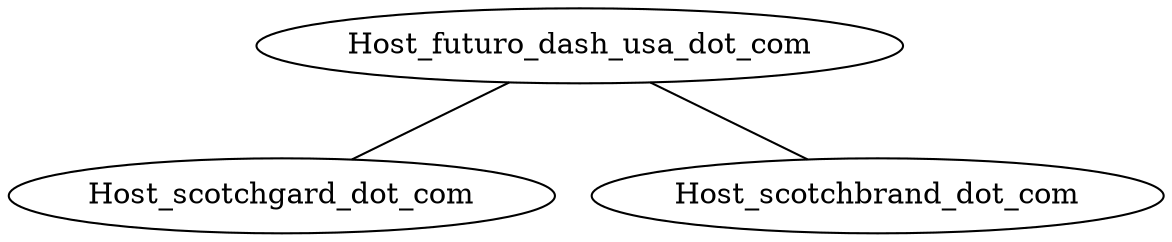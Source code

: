 strict graph G {
  Host_scotchgard_dot_com;
  Host_scotchbrand_dot_com;
  Host_futuro_dash_usa_dot_com;
  Host_futuro_dash_usa_dot_com -- Host_scotchgard_dot_com;
  Host_futuro_dash_usa_dot_com -- Host_scotchbrand_dot_com;
}
